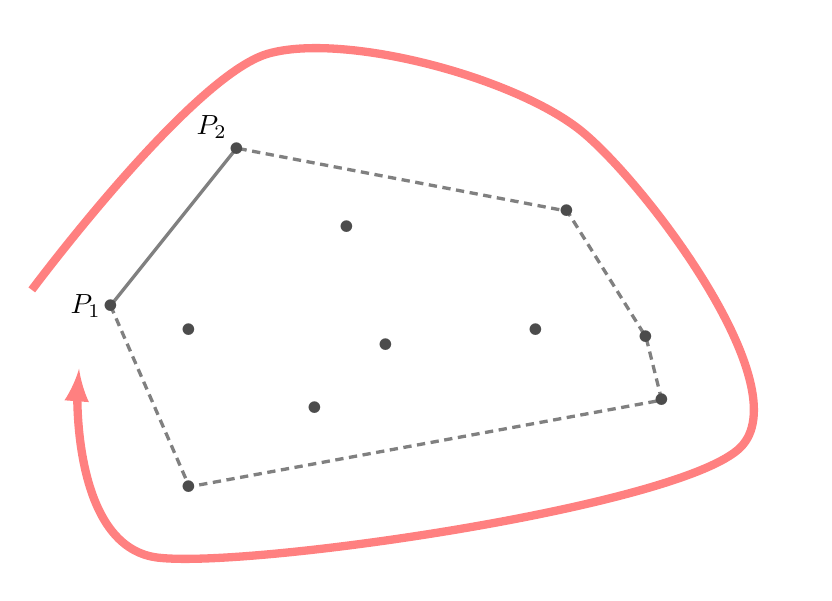 \begin{tikzpicture}[scale=2]


\coordinate (P1) at (0,0.4);
\coordinate (P2) at (0.5,-0.75);
\coordinate (P3) at (3.5,-0.2);
\coordinate (P4) at (3.4,0.2);
\coordinate (P5) at (2.9,1.0);
\coordinate (P6) at (0.8,1.4);

\coordinate (P7) at (1.5,0.9);
\coordinate (P8) at (1.3,-0.25);
\coordinate (P9) at (2.7,0.25);
\coordinate (P10) at (0.5,0.25);
\coordinate (P11) at (1.75,0.15);

\draw [black!50, very thick] (P1) -- (P6);
\draw [black!50, densely dashed, very thick] (P1) -- (P2) -- (P3) -- (P4) -- (P5) -- (P6);

\foreach \i in {1,...,11} {
  \path (P\i) node[scale=4,black!70]{.};
}

\draw[->,>=latex,line width=3pt,red!50] plot [smooth,tension=0.5] coordinates {(-0.5,0.5) (1,2) (3,1.5) (4,-0.5) (0.3,-1.2) (-0.2,0)};

\node at (P1) [left]{$P_1$};
\node at (P6) [above left]{$P_2$};
%\node at (P2) [above left]{$P_m$};


\end{tikzpicture}
